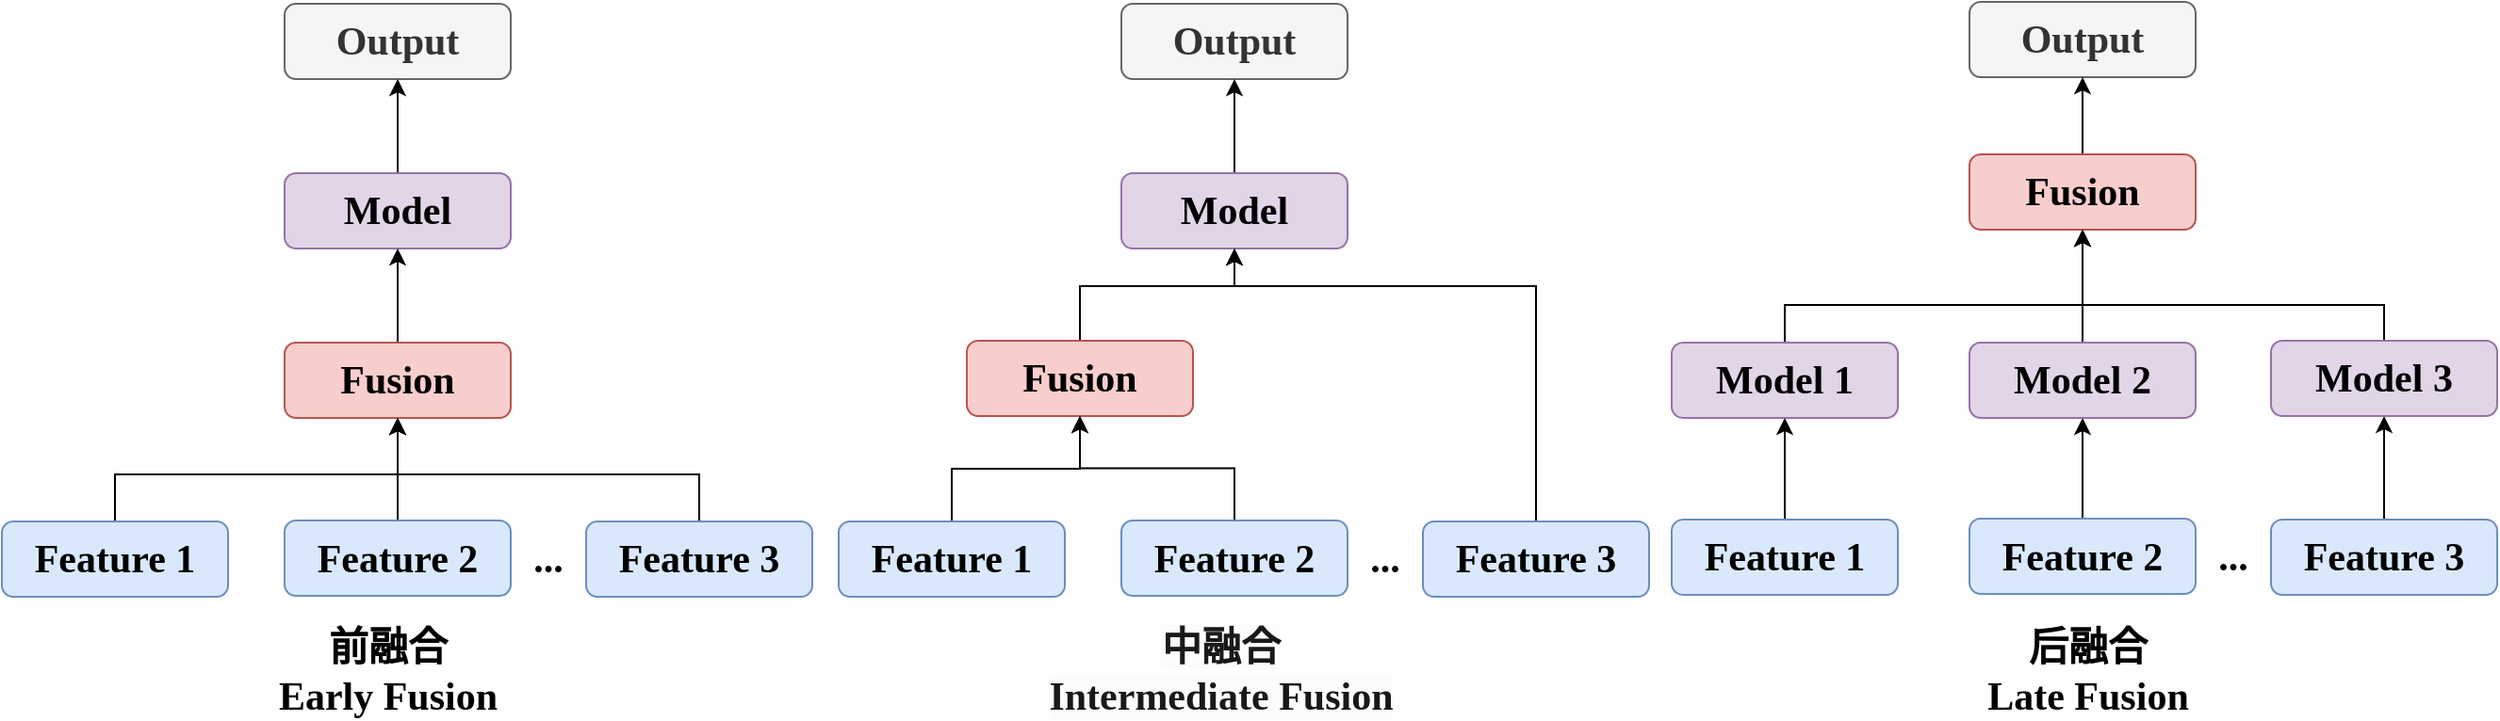 <mxfile version="26.2.3">
  <diagram name="第 1 页" id="jb43djOx0PN8Vs2U1tRO">
    <mxGraphModel dx="2376" dy="1308" grid="1" gridSize="10" guides="1" tooltips="1" connect="1" arrows="1" fold="1" page="1" pageScale="1" pageWidth="827" pageHeight="1169" math="0" shadow="0">
      <root>
        <mxCell id="0" />
        <mxCell id="1" parent="0" />
        <mxCell id="wnD6bh5UoktSAJWszxP1-4" value="Output" style="rounded=1;whiteSpace=wrap;html=1;fillColor=#f5f5f5;fontColor=#333333;strokeColor=#666666;fontFamily=Times New Roman;fontSize=21;fontStyle=1" parent="1" vertex="1">
          <mxGeometry x="170" y="290" width="120" height="40" as="geometry" />
        </mxCell>
        <mxCell id="wnD6bh5UoktSAJWszxP1-15" value="" style="edgeStyle=orthogonalEdgeStyle;rounded=0;orthogonalLoop=1;jettySize=auto;html=1;fontFamily=Times New Roman;fontSize=21;fontStyle=1" parent="1" source="wnD6bh5UoktSAJWszxP1-5" target="wnD6bh5UoktSAJWszxP1-4" edge="1">
          <mxGeometry relative="1" as="geometry" />
        </mxCell>
        <mxCell id="wnD6bh5UoktSAJWszxP1-5" value="Model" style="rounded=1;whiteSpace=wrap;html=1;fillColor=#e1d5e7;strokeColor=#9673a6;fontFamily=Times New Roman;fontSize=21;fontStyle=1" parent="1" vertex="1">
          <mxGeometry x="170" y="380" width="120" height="40" as="geometry" />
        </mxCell>
        <mxCell id="wnD6bh5UoktSAJWszxP1-14" value="" style="edgeStyle=orthogonalEdgeStyle;rounded=0;orthogonalLoop=1;jettySize=auto;html=1;fontFamily=Times New Roman;fontSize=21;fontStyle=1" parent="1" source="wnD6bh5UoktSAJWszxP1-6" target="wnD6bh5UoktSAJWszxP1-5" edge="1">
          <mxGeometry relative="1" as="geometry" />
        </mxCell>
        <mxCell id="wnD6bh5UoktSAJWszxP1-6" value="Fusion" style="rounded=1;whiteSpace=wrap;html=1;fillColor=#f8cecc;strokeColor=#b85450;fontFamily=Times New Roman;fontSize=21;fontStyle=1" parent="1" vertex="1">
          <mxGeometry x="170" y="470" width="120" height="40" as="geometry" />
        </mxCell>
        <mxCell id="wnD6bh5UoktSAJWszxP1-11" style="rounded=0;orthogonalLoop=1;jettySize=auto;html=1;entryX=0.5;entryY=1;entryDx=0;entryDy=0;fontFamily=Times New Roman;edgeStyle=orthogonalEdgeStyle;fontSize=21;fontStyle=1" parent="1" source="wnD6bh5UoktSAJWszxP1-7" target="wnD6bh5UoktSAJWszxP1-6" edge="1">
          <mxGeometry relative="1" as="geometry">
            <Array as="points">
              <mxPoint x="80" y="540" />
              <mxPoint x="230" y="540" />
            </Array>
          </mxGeometry>
        </mxCell>
        <mxCell id="wnD6bh5UoktSAJWszxP1-7" value="Feature 1" style="rounded=1;whiteSpace=wrap;html=1;fillColor=#dae8fc;strokeColor=#6c8ebf;fontFamily=Times New Roman;fontSize=21;fontStyle=1" parent="1" vertex="1">
          <mxGeometry x="20" y="565" width="120" height="40" as="geometry" />
        </mxCell>
        <mxCell id="wnD6bh5UoktSAJWszxP1-12" style="edgeStyle=orthogonalEdgeStyle;rounded=0;orthogonalLoop=1;jettySize=auto;html=1;exitX=0.5;exitY=0;exitDx=0;exitDy=0;entryX=0.5;entryY=1;entryDx=0;entryDy=0;fontFamily=Times New Roman;fontSize=21;fontStyle=1" parent="1" source="wnD6bh5UoktSAJWszxP1-8" target="wnD6bh5UoktSAJWszxP1-6" edge="1">
          <mxGeometry relative="1" as="geometry" />
        </mxCell>
        <mxCell id="wnD6bh5UoktSAJWszxP1-8" value="Feature 2" style="rounded=1;whiteSpace=wrap;html=1;fillColor=#dae8fc;strokeColor=#6c8ebf;fontFamily=Times New Roman;fontSize=21;fontStyle=1" parent="1" vertex="1">
          <mxGeometry x="170" y="564.5" width="120" height="40" as="geometry" />
        </mxCell>
        <mxCell id="wnD6bh5UoktSAJWszxP1-13" style="rounded=0;orthogonalLoop=1;jettySize=auto;html=1;exitX=0.5;exitY=0;exitDx=0;exitDy=0;entryX=0.5;entryY=1;entryDx=0;entryDy=0;fontFamily=Times New Roman;edgeStyle=orthogonalEdgeStyle;fontSize=21;fontStyle=1" parent="1" source="wnD6bh5UoktSAJWszxP1-9" target="wnD6bh5UoktSAJWszxP1-6" edge="1">
          <mxGeometry relative="1" as="geometry">
            <Array as="points">
              <mxPoint x="390" y="540" />
              <mxPoint x="230" y="540" />
            </Array>
          </mxGeometry>
        </mxCell>
        <mxCell id="wnD6bh5UoktSAJWszxP1-9" value="Feature 3" style="rounded=1;whiteSpace=wrap;html=1;fillColor=#dae8fc;strokeColor=#6c8ebf;fontFamily=Times New Roman;fontSize=21;fontStyle=1" parent="1" vertex="1">
          <mxGeometry x="330" y="565" width="120" height="40" as="geometry" />
        </mxCell>
        <mxCell id="wnD6bh5UoktSAJWszxP1-10" value="..." style="text;html=1;align=center;verticalAlign=middle;whiteSpace=wrap;rounded=0;fontFamily=Times New Roman;fontSize=21;fontStyle=1" parent="1" vertex="1">
          <mxGeometry x="280" y="570" width="60" height="30" as="geometry" />
        </mxCell>
        <mxCell id="wnD6bh5UoktSAJWszxP1-28" value="Output" style="rounded=1;whiteSpace=wrap;html=1;fillColor=#f5f5f5;fontColor=#333333;strokeColor=#666666;fontFamily=Times New Roman;fontSize=21;fontStyle=1" parent="1" vertex="1">
          <mxGeometry x="614" y="290" width="120" height="40" as="geometry" />
        </mxCell>
        <mxCell id="wnD6bh5UoktSAJWszxP1-29" value="" style="edgeStyle=orthogonalEdgeStyle;rounded=0;orthogonalLoop=1;jettySize=auto;html=1;fontFamily=Times New Roman;fontSize=21;fontStyle=1" parent="1" source="wnD6bh5UoktSAJWszxP1-30" target="wnD6bh5UoktSAJWszxP1-28" edge="1">
          <mxGeometry relative="1" as="geometry" />
        </mxCell>
        <mxCell id="wnD6bh5UoktSAJWszxP1-30" value="Model" style="rounded=1;whiteSpace=wrap;html=1;fillColor=#e1d5e7;strokeColor=#9673a6;fontFamily=Times New Roman;fontSize=21;fontStyle=1" parent="1" vertex="1">
          <mxGeometry x="614" y="380" width="120" height="40" as="geometry" />
        </mxCell>
        <mxCell id="wnD6bh5UoktSAJWszxP1-31" value="" style="rounded=0;orthogonalLoop=1;jettySize=auto;html=1;entryX=0.5;entryY=1;entryDx=0;entryDy=0;fontFamily=Times New Roman;edgeStyle=orthogonalEdgeStyle;fontSize=21;fontStyle=1" parent="1" source="wnD6bh5UoktSAJWszxP1-32" target="wnD6bh5UoktSAJWszxP1-30" edge="1">
          <mxGeometry relative="1" as="geometry">
            <Array as="points">
              <mxPoint x="592" y="440" />
              <mxPoint x="674" y="440" />
            </Array>
          </mxGeometry>
        </mxCell>
        <mxCell id="wnD6bh5UoktSAJWszxP1-32" value="Fusion" style="rounded=1;whiteSpace=wrap;html=1;fillColor=#f8cecc;strokeColor=#b85450;fontFamily=Times New Roman;fontSize=21;fontStyle=1" parent="1" vertex="1">
          <mxGeometry x="532" y="469" width="120" height="40" as="geometry" />
        </mxCell>
        <mxCell id="wnD6bh5UoktSAJWszxP1-33" style="rounded=0;orthogonalLoop=1;jettySize=auto;html=1;entryX=0.5;entryY=1;entryDx=0;entryDy=0;fontFamily=Times New Roman;edgeStyle=orthogonalEdgeStyle;fontSize=21;fontStyle=1" parent="1" source="wnD6bh5UoktSAJWszxP1-34" target="wnD6bh5UoktSAJWszxP1-32" edge="1">
          <mxGeometry relative="1" as="geometry" />
        </mxCell>
        <mxCell id="wnD6bh5UoktSAJWszxP1-34" value="Feature 1" style="rounded=1;whiteSpace=wrap;html=1;fillColor=#dae8fc;strokeColor=#6c8ebf;fontFamily=Times New Roman;fontSize=21;fontStyle=1" parent="1" vertex="1">
          <mxGeometry x="464" y="565" width="120" height="40" as="geometry" />
        </mxCell>
        <mxCell id="wnD6bh5UoktSAJWszxP1-35" style="rounded=0;orthogonalLoop=1;jettySize=auto;html=1;exitX=0.5;exitY=0;exitDx=0;exitDy=0;entryX=0.5;entryY=1;entryDx=0;entryDy=0;fontFamily=Times New Roman;edgeStyle=orthogonalEdgeStyle;fontSize=21;fontStyle=1" parent="1" source="wnD6bh5UoktSAJWszxP1-36" target="wnD6bh5UoktSAJWszxP1-32" edge="1">
          <mxGeometry relative="1" as="geometry" />
        </mxCell>
        <mxCell id="wnD6bh5UoktSAJWszxP1-36" value="Feature 2" style="rounded=1;whiteSpace=wrap;html=1;fillColor=#dae8fc;strokeColor=#6c8ebf;fontFamily=Times New Roman;fontSize=21;fontStyle=1" parent="1" vertex="1">
          <mxGeometry x="614" y="564.5" width="120" height="40" as="geometry" />
        </mxCell>
        <mxCell id="wnD6bh5UoktSAJWszxP1-37" style="rounded=0;orthogonalLoop=1;jettySize=auto;html=1;exitX=0.5;exitY=0;exitDx=0;exitDy=0;entryX=0.5;entryY=1;entryDx=0;entryDy=0;fontFamily=Times New Roman;edgeStyle=orthogonalEdgeStyle;fontSize=21;fontStyle=1" parent="1" source="wnD6bh5UoktSAJWszxP1-38" target="wnD6bh5UoktSAJWszxP1-30" edge="1">
          <mxGeometry relative="1" as="geometry">
            <Array as="points">
              <mxPoint x="834" y="440" />
              <mxPoint x="674" y="440" />
            </Array>
          </mxGeometry>
        </mxCell>
        <mxCell id="wnD6bh5UoktSAJWszxP1-38" value="Feature 3" style="rounded=1;whiteSpace=wrap;html=1;fillColor=#dae8fc;strokeColor=#6c8ebf;fontFamily=Times New Roman;fontSize=21;fontStyle=1" parent="1" vertex="1">
          <mxGeometry x="774" y="565" width="120" height="40" as="geometry" />
        </mxCell>
        <mxCell id="wnD6bh5UoktSAJWszxP1-39" value="..." style="text;html=1;align=center;verticalAlign=middle;whiteSpace=wrap;rounded=0;fontFamily=Times New Roman;fontSize=21;fontStyle=1" parent="1" vertex="1">
          <mxGeometry x="724" y="570" width="60" height="30" as="geometry" />
        </mxCell>
        <mxCell id="wnD6bh5UoktSAJWszxP1-40" value="Output" style="rounded=1;whiteSpace=wrap;html=1;fillColor=#f5f5f5;fontColor=#333333;strokeColor=#666666;fontFamily=Times New Roman;fontSize=21;fontStyle=1" parent="1" vertex="1">
          <mxGeometry x="1064" y="289" width="120" height="40" as="geometry" />
        </mxCell>
        <mxCell id="wnD6bh5UoktSAJWszxP1-57" style="rounded=0;orthogonalLoop=1;jettySize=auto;html=1;entryX=0.5;entryY=1;entryDx=0;entryDy=0;fontFamily=Times New Roman;edgeStyle=orthogonalEdgeStyle;fontSize=21;fontStyle=1" parent="1" source="wnD6bh5UoktSAJWszxP1-42" target="wnD6bh5UoktSAJWszxP1-44" edge="1">
          <mxGeometry relative="1" as="geometry">
            <Array as="points">
              <mxPoint x="966" y="450" />
              <mxPoint x="1124" y="450" />
            </Array>
          </mxGeometry>
        </mxCell>
        <mxCell id="wnD6bh5UoktSAJWszxP1-42" value="Model 1" style="rounded=1;whiteSpace=wrap;html=1;fillColor=#e1d5e7;strokeColor=#9673a6;fontFamily=Times New Roman;fontSize=21;fontStyle=1" parent="1" vertex="1">
          <mxGeometry x="906" y="470" width="120" height="40" as="geometry" />
        </mxCell>
        <mxCell id="wnD6bh5UoktSAJWszxP1-60" value="" style="edgeStyle=orthogonalEdgeStyle;rounded=0;orthogonalLoop=1;jettySize=auto;html=1;fontFamily=Times New Roman;fontSize=21;fontStyle=1" parent="1" source="wnD6bh5UoktSAJWszxP1-44" target="wnD6bh5UoktSAJWszxP1-40" edge="1">
          <mxGeometry relative="1" as="geometry" />
        </mxCell>
        <mxCell id="wnD6bh5UoktSAJWszxP1-44" value="Fusion" style="rounded=1;whiteSpace=wrap;html=1;fillColor=#f8cecc;strokeColor=#b85450;fontFamily=Times New Roman;fontSize=21;fontStyle=1" parent="1" vertex="1">
          <mxGeometry x="1064" y="370" width="120" height="40" as="geometry" />
        </mxCell>
        <mxCell id="wnD6bh5UoktSAJWszxP1-54" value="" style="edgeStyle=orthogonalEdgeStyle;rounded=0;orthogonalLoop=1;jettySize=auto;html=1;fontFamily=Times New Roman;fontSize=21;fontStyle=1" parent="1" source="wnD6bh5UoktSAJWszxP1-46" target="wnD6bh5UoktSAJWszxP1-42" edge="1">
          <mxGeometry relative="1" as="geometry" />
        </mxCell>
        <mxCell id="wnD6bh5UoktSAJWszxP1-46" value="Feature 1" style="rounded=1;whiteSpace=wrap;html=1;fillColor=#dae8fc;strokeColor=#6c8ebf;fontFamily=Times New Roman;fontSize=21;fontStyle=1" parent="1" vertex="1">
          <mxGeometry x="906" y="564" width="120" height="40" as="geometry" />
        </mxCell>
        <mxCell id="wnD6bh5UoktSAJWszxP1-55" value="" style="edgeStyle=orthogonalEdgeStyle;rounded=0;orthogonalLoop=1;jettySize=auto;html=1;fontFamily=Times New Roman;fontSize=21;fontStyle=1" parent="1" source="wnD6bh5UoktSAJWszxP1-48" target="wnD6bh5UoktSAJWszxP1-52" edge="1">
          <mxGeometry relative="1" as="geometry" />
        </mxCell>
        <mxCell id="wnD6bh5UoktSAJWszxP1-48" value="Feature 2" style="rounded=1;whiteSpace=wrap;html=1;fillColor=#dae8fc;strokeColor=#6c8ebf;fontFamily=Times New Roman;fontSize=21;fontStyle=1" parent="1" vertex="1">
          <mxGeometry x="1064" y="563.5" width="120" height="40" as="geometry" />
        </mxCell>
        <mxCell id="wnD6bh5UoktSAJWszxP1-56" value="" style="edgeStyle=orthogonalEdgeStyle;rounded=0;orthogonalLoop=1;jettySize=auto;html=1;fontFamily=Times New Roman;fontSize=21;fontStyle=1" parent="1" source="wnD6bh5UoktSAJWszxP1-50" target="wnD6bh5UoktSAJWszxP1-53" edge="1">
          <mxGeometry relative="1" as="geometry" />
        </mxCell>
        <mxCell id="wnD6bh5UoktSAJWszxP1-50" value="Feature 3" style="rounded=1;whiteSpace=wrap;html=1;fillColor=#dae8fc;strokeColor=#6c8ebf;fontFamily=Times New Roman;fontSize=21;fontStyle=1" parent="1" vertex="1">
          <mxGeometry x="1224" y="564" width="120" height="40" as="geometry" />
        </mxCell>
        <mxCell id="wnD6bh5UoktSAJWszxP1-51" value="..." style="text;html=1;align=center;verticalAlign=middle;whiteSpace=wrap;rounded=0;fontFamily=Times New Roman;fontSize=21;fontStyle=1" parent="1" vertex="1">
          <mxGeometry x="1174" y="569" width="60" height="30" as="geometry" />
        </mxCell>
        <mxCell id="wnD6bh5UoktSAJWszxP1-58" value="" style="edgeStyle=orthogonalEdgeStyle;rounded=0;orthogonalLoop=1;jettySize=auto;html=1;fontFamily=Times New Roman;fontSize=21;fontStyle=1" parent="1" source="wnD6bh5UoktSAJWszxP1-52" target="wnD6bh5UoktSAJWszxP1-44" edge="1">
          <mxGeometry relative="1" as="geometry" />
        </mxCell>
        <mxCell id="wnD6bh5UoktSAJWszxP1-52" value="Model 2" style="rounded=1;whiteSpace=wrap;html=1;fillColor=#e1d5e7;strokeColor=#9673a6;fontFamily=Times New Roman;fontSize=21;fontStyle=1" parent="1" vertex="1">
          <mxGeometry x="1064" y="470" width="120" height="40" as="geometry" />
        </mxCell>
        <mxCell id="wnD6bh5UoktSAJWszxP1-59" style="rounded=0;orthogonalLoop=1;jettySize=auto;html=1;entryX=0.5;entryY=1;entryDx=0;entryDy=0;fontFamily=Times New Roman;edgeStyle=orthogonalEdgeStyle;fontSize=21;fontStyle=1" parent="1" source="wnD6bh5UoktSAJWszxP1-53" target="wnD6bh5UoktSAJWszxP1-44" edge="1">
          <mxGeometry relative="1" as="geometry">
            <Array as="points">
              <mxPoint x="1284" y="450" />
              <mxPoint x="1124" y="450" />
            </Array>
          </mxGeometry>
        </mxCell>
        <mxCell id="wnD6bh5UoktSAJWszxP1-53" value="Model 3" style="rounded=1;whiteSpace=wrap;html=1;fillColor=#e1d5e7;strokeColor=#9673a6;fontFamily=Times New Roman;fontSize=21;fontStyle=1" parent="1" vertex="1">
          <mxGeometry x="1224" y="469" width="120" height="40" as="geometry" />
        </mxCell>
        <mxCell id="wnD6bh5UoktSAJWszxP1-61" value="&lt;div&gt;前融合&lt;/div&gt;Early Fusion" style="text;html=1;align=center;verticalAlign=middle;whiteSpace=wrap;rounded=0;fontFamily=Times New Roman;fontStyle=1;fontSize=21;" parent="1" vertex="1">
          <mxGeometry x="20" y="630" width="410" height="30" as="geometry" />
        </mxCell>
        <mxCell id="wnD6bh5UoktSAJWszxP1-62" value="&lt;div&gt;&lt;strong style=&quot;margin: 0px; padding: 0px; border: 0px; font-variant-numeric: inherit; font-variant-east-asian: inherit; font-variant-alternates: inherit; font-variant-position: inherit; font-variant-emoji: inherit; font-stretch: inherit; line-height: inherit; font-optical-sizing: inherit; font-size-adjust: inherit; font-kerning: inherit; font-feature-settings: inherit; font-variation-settings: inherit; vertical-align: baseline; color: rgba(0, 0, 0, 0.9); text-align: start; background-color: rgb(252, 252, 252);&quot;&gt;中融合&lt;/strong&gt;&lt;/div&gt;&lt;strong style=&quot;margin: 0px; padding: 0px; border: 0px; font-variant-numeric: inherit; font-variant-east-asian: inherit; font-variant-alternates: inherit; font-variant-position: inherit; font-variant-emoji: inherit; font-stretch: inherit; line-height: inherit; font-optical-sizing: inherit; font-size-adjust: inherit; font-kerning: inherit; font-feature-settings: inherit; font-variation-settings: inherit; vertical-align: baseline; color: rgba(0, 0, 0, 0.9); text-align: start; background-color: rgb(252, 252, 252);&quot;&gt;Intermediate Fusion&lt;/strong&gt;" style="text;html=1;align=center;verticalAlign=middle;whiteSpace=wrap;rounded=0;fontFamily=Times New Roman;fontStyle=1;horizontal=1;fontSize=21;" parent="1" vertex="1">
          <mxGeometry x="482" y="630" width="370" height="30" as="geometry" />
        </mxCell>
        <mxCell id="wnD6bh5UoktSAJWszxP1-63" value="&lt;div&gt;后融合&lt;/div&gt;Late Fusion" style="text;html=1;align=center;verticalAlign=middle;whiteSpace=wrap;rounded=0;fontFamily=Times New Roman;fontStyle=1;spacingBottom=0;spacing=3;fontSize=21;" parent="1" vertex="1">
          <mxGeometry x="981" y="630" width="292" height="30" as="geometry" />
        </mxCell>
      </root>
    </mxGraphModel>
  </diagram>
</mxfile>
